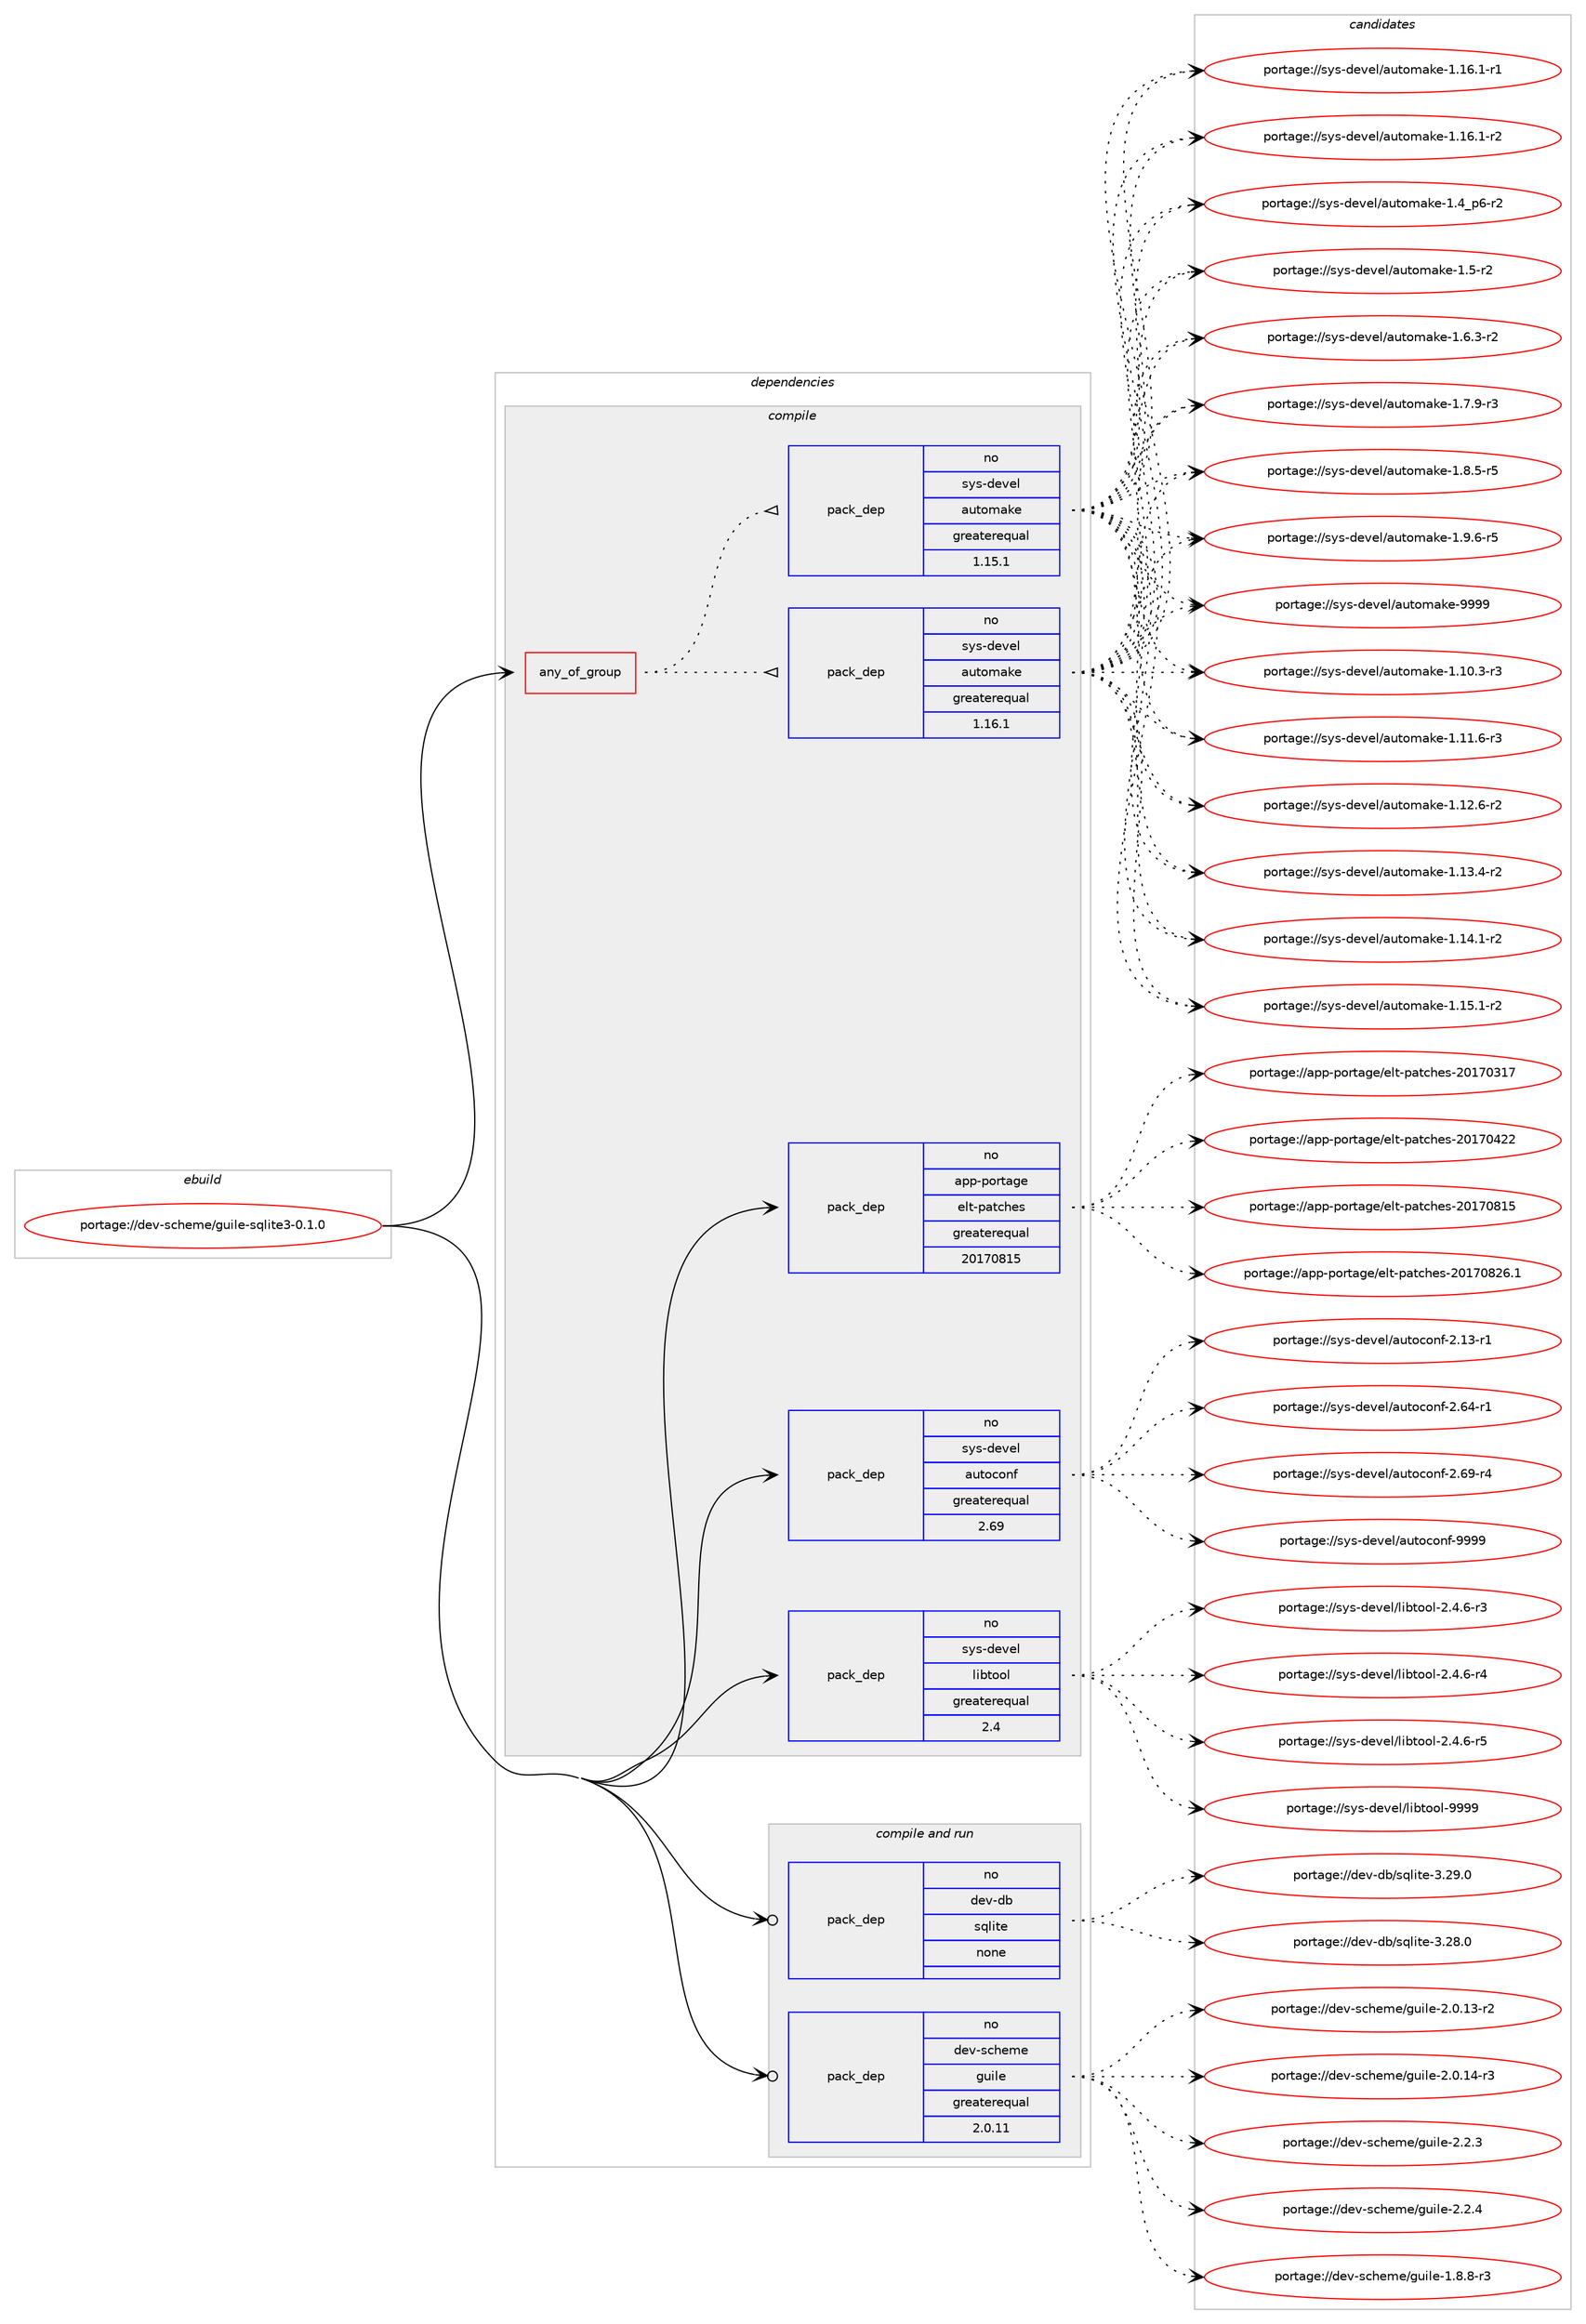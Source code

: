 digraph prolog {

# *************
# Graph options
# *************

newrank=true;
concentrate=true;
compound=true;
graph [rankdir=LR,fontname=Helvetica,fontsize=10,ranksep=1.5];#, ranksep=2.5, nodesep=0.2];
edge  [arrowhead=vee];
node  [fontname=Helvetica,fontsize=10];

# **********
# The ebuild
# **********

subgraph cluster_leftcol {
color=gray;
rank=same;
label=<<i>ebuild</i>>;
id [label="portage://dev-scheme/guile-sqlite3-0.1.0", color=red, width=4, href="../dev-scheme/guile-sqlite3-0.1.0.svg"];
}

# ****************
# The dependencies
# ****************

subgraph cluster_midcol {
color=gray;
label=<<i>dependencies</i>>;
subgraph cluster_compile {
fillcolor="#eeeeee";
style=filled;
label=<<i>compile</i>>;
subgraph any3504 {
dependency257064 [label=<<TABLE BORDER="0" CELLBORDER="1" CELLSPACING="0" CELLPADDING="4"><TR><TD CELLPADDING="10">any_of_group</TD></TR></TABLE>>, shape=none, color=red];subgraph pack183356 {
dependency257065 [label=<<TABLE BORDER="0" CELLBORDER="1" CELLSPACING="0" CELLPADDING="4" WIDTH="220"><TR><TD ROWSPAN="6" CELLPADDING="30">pack_dep</TD></TR><TR><TD WIDTH="110">no</TD></TR><TR><TD>sys-devel</TD></TR><TR><TD>automake</TD></TR><TR><TD>greaterequal</TD></TR><TR><TD>1.16.1</TD></TR></TABLE>>, shape=none, color=blue];
}
dependency257064:e -> dependency257065:w [weight=20,style="dotted",arrowhead="oinv"];
subgraph pack183357 {
dependency257066 [label=<<TABLE BORDER="0" CELLBORDER="1" CELLSPACING="0" CELLPADDING="4" WIDTH="220"><TR><TD ROWSPAN="6" CELLPADDING="30">pack_dep</TD></TR><TR><TD WIDTH="110">no</TD></TR><TR><TD>sys-devel</TD></TR><TR><TD>automake</TD></TR><TR><TD>greaterequal</TD></TR><TR><TD>1.15.1</TD></TR></TABLE>>, shape=none, color=blue];
}
dependency257064:e -> dependency257066:w [weight=20,style="dotted",arrowhead="oinv"];
}
id:e -> dependency257064:w [weight=20,style="solid",arrowhead="vee"];
subgraph pack183358 {
dependency257067 [label=<<TABLE BORDER="0" CELLBORDER="1" CELLSPACING="0" CELLPADDING="4" WIDTH="220"><TR><TD ROWSPAN="6" CELLPADDING="30">pack_dep</TD></TR><TR><TD WIDTH="110">no</TD></TR><TR><TD>app-portage</TD></TR><TR><TD>elt-patches</TD></TR><TR><TD>greaterequal</TD></TR><TR><TD>20170815</TD></TR></TABLE>>, shape=none, color=blue];
}
id:e -> dependency257067:w [weight=20,style="solid",arrowhead="vee"];
subgraph pack183359 {
dependency257068 [label=<<TABLE BORDER="0" CELLBORDER="1" CELLSPACING="0" CELLPADDING="4" WIDTH="220"><TR><TD ROWSPAN="6" CELLPADDING="30">pack_dep</TD></TR><TR><TD WIDTH="110">no</TD></TR><TR><TD>sys-devel</TD></TR><TR><TD>autoconf</TD></TR><TR><TD>greaterequal</TD></TR><TR><TD>2.69</TD></TR></TABLE>>, shape=none, color=blue];
}
id:e -> dependency257068:w [weight=20,style="solid",arrowhead="vee"];
subgraph pack183360 {
dependency257069 [label=<<TABLE BORDER="0" CELLBORDER="1" CELLSPACING="0" CELLPADDING="4" WIDTH="220"><TR><TD ROWSPAN="6" CELLPADDING="30">pack_dep</TD></TR><TR><TD WIDTH="110">no</TD></TR><TR><TD>sys-devel</TD></TR><TR><TD>libtool</TD></TR><TR><TD>greaterequal</TD></TR><TR><TD>2.4</TD></TR></TABLE>>, shape=none, color=blue];
}
id:e -> dependency257069:w [weight=20,style="solid",arrowhead="vee"];
}
subgraph cluster_compileandrun {
fillcolor="#eeeeee";
style=filled;
label=<<i>compile and run</i>>;
subgraph pack183361 {
dependency257070 [label=<<TABLE BORDER="0" CELLBORDER="1" CELLSPACING="0" CELLPADDING="4" WIDTH="220"><TR><TD ROWSPAN="6" CELLPADDING="30">pack_dep</TD></TR><TR><TD WIDTH="110">no</TD></TR><TR><TD>dev-db</TD></TR><TR><TD>sqlite</TD></TR><TR><TD>none</TD></TR><TR><TD></TD></TR></TABLE>>, shape=none, color=blue];
}
id:e -> dependency257070:w [weight=20,style="solid",arrowhead="odotvee"];
subgraph pack183362 {
dependency257071 [label=<<TABLE BORDER="0" CELLBORDER="1" CELLSPACING="0" CELLPADDING="4" WIDTH="220"><TR><TD ROWSPAN="6" CELLPADDING="30">pack_dep</TD></TR><TR><TD WIDTH="110">no</TD></TR><TR><TD>dev-scheme</TD></TR><TR><TD>guile</TD></TR><TR><TD>greaterequal</TD></TR><TR><TD>2.0.11</TD></TR></TABLE>>, shape=none, color=blue];
}
id:e -> dependency257071:w [weight=20,style="solid",arrowhead="odotvee"];
}
subgraph cluster_run {
fillcolor="#eeeeee";
style=filled;
label=<<i>run</i>>;
}
}

# **************
# The candidates
# **************

subgraph cluster_choices {
rank=same;
color=gray;
label=<<i>candidates</i>>;

subgraph choice183356 {
color=black;
nodesep=1;
choiceportage11512111545100101118101108479711711611110997107101454946494846514511451 [label="portage://sys-devel/automake-1.10.3-r3", color=red, width=4,href="../sys-devel/automake-1.10.3-r3.svg"];
choiceportage11512111545100101118101108479711711611110997107101454946494946544511451 [label="portage://sys-devel/automake-1.11.6-r3", color=red, width=4,href="../sys-devel/automake-1.11.6-r3.svg"];
choiceportage11512111545100101118101108479711711611110997107101454946495046544511450 [label="portage://sys-devel/automake-1.12.6-r2", color=red, width=4,href="../sys-devel/automake-1.12.6-r2.svg"];
choiceportage11512111545100101118101108479711711611110997107101454946495146524511450 [label="portage://sys-devel/automake-1.13.4-r2", color=red, width=4,href="../sys-devel/automake-1.13.4-r2.svg"];
choiceportage11512111545100101118101108479711711611110997107101454946495246494511450 [label="portage://sys-devel/automake-1.14.1-r2", color=red, width=4,href="../sys-devel/automake-1.14.1-r2.svg"];
choiceportage11512111545100101118101108479711711611110997107101454946495346494511450 [label="portage://sys-devel/automake-1.15.1-r2", color=red, width=4,href="../sys-devel/automake-1.15.1-r2.svg"];
choiceportage11512111545100101118101108479711711611110997107101454946495446494511449 [label="portage://sys-devel/automake-1.16.1-r1", color=red, width=4,href="../sys-devel/automake-1.16.1-r1.svg"];
choiceportage11512111545100101118101108479711711611110997107101454946495446494511450 [label="portage://sys-devel/automake-1.16.1-r2", color=red, width=4,href="../sys-devel/automake-1.16.1-r2.svg"];
choiceportage115121115451001011181011084797117116111109971071014549465295112544511450 [label="portage://sys-devel/automake-1.4_p6-r2", color=red, width=4,href="../sys-devel/automake-1.4_p6-r2.svg"];
choiceportage11512111545100101118101108479711711611110997107101454946534511450 [label="portage://sys-devel/automake-1.5-r2", color=red, width=4,href="../sys-devel/automake-1.5-r2.svg"];
choiceportage115121115451001011181011084797117116111109971071014549465446514511450 [label="portage://sys-devel/automake-1.6.3-r2", color=red, width=4,href="../sys-devel/automake-1.6.3-r2.svg"];
choiceportage115121115451001011181011084797117116111109971071014549465546574511451 [label="portage://sys-devel/automake-1.7.9-r3", color=red, width=4,href="../sys-devel/automake-1.7.9-r3.svg"];
choiceportage115121115451001011181011084797117116111109971071014549465646534511453 [label="portage://sys-devel/automake-1.8.5-r5", color=red, width=4,href="../sys-devel/automake-1.8.5-r5.svg"];
choiceportage115121115451001011181011084797117116111109971071014549465746544511453 [label="portage://sys-devel/automake-1.9.6-r5", color=red, width=4,href="../sys-devel/automake-1.9.6-r5.svg"];
choiceportage115121115451001011181011084797117116111109971071014557575757 [label="portage://sys-devel/automake-9999", color=red, width=4,href="../sys-devel/automake-9999.svg"];
dependency257065:e -> choiceportage11512111545100101118101108479711711611110997107101454946494846514511451:w [style=dotted,weight="100"];
dependency257065:e -> choiceportage11512111545100101118101108479711711611110997107101454946494946544511451:w [style=dotted,weight="100"];
dependency257065:e -> choiceportage11512111545100101118101108479711711611110997107101454946495046544511450:w [style=dotted,weight="100"];
dependency257065:e -> choiceportage11512111545100101118101108479711711611110997107101454946495146524511450:w [style=dotted,weight="100"];
dependency257065:e -> choiceportage11512111545100101118101108479711711611110997107101454946495246494511450:w [style=dotted,weight="100"];
dependency257065:e -> choiceportage11512111545100101118101108479711711611110997107101454946495346494511450:w [style=dotted,weight="100"];
dependency257065:e -> choiceportage11512111545100101118101108479711711611110997107101454946495446494511449:w [style=dotted,weight="100"];
dependency257065:e -> choiceportage11512111545100101118101108479711711611110997107101454946495446494511450:w [style=dotted,weight="100"];
dependency257065:e -> choiceportage115121115451001011181011084797117116111109971071014549465295112544511450:w [style=dotted,weight="100"];
dependency257065:e -> choiceportage11512111545100101118101108479711711611110997107101454946534511450:w [style=dotted,weight="100"];
dependency257065:e -> choiceportage115121115451001011181011084797117116111109971071014549465446514511450:w [style=dotted,weight="100"];
dependency257065:e -> choiceportage115121115451001011181011084797117116111109971071014549465546574511451:w [style=dotted,weight="100"];
dependency257065:e -> choiceportage115121115451001011181011084797117116111109971071014549465646534511453:w [style=dotted,weight="100"];
dependency257065:e -> choiceportage115121115451001011181011084797117116111109971071014549465746544511453:w [style=dotted,weight="100"];
dependency257065:e -> choiceportage115121115451001011181011084797117116111109971071014557575757:w [style=dotted,weight="100"];
}
subgraph choice183357 {
color=black;
nodesep=1;
choiceportage11512111545100101118101108479711711611110997107101454946494846514511451 [label="portage://sys-devel/automake-1.10.3-r3", color=red, width=4,href="../sys-devel/automake-1.10.3-r3.svg"];
choiceportage11512111545100101118101108479711711611110997107101454946494946544511451 [label="portage://sys-devel/automake-1.11.6-r3", color=red, width=4,href="../sys-devel/automake-1.11.6-r3.svg"];
choiceportage11512111545100101118101108479711711611110997107101454946495046544511450 [label="portage://sys-devel/automake-1.12.6-r2", color=red, width=4,href="../sys-devel/automake-1.12.6-r2.svg"];
choiceportage11512111545100101118101108479711711611110997107101454946495146524511450 [label="portage://sys-devel/automake-1.13.4-r2", color=red, width=4,href="../sys-devel/automake-1.13.4-r2.svg"];
choiceportage11512111545100101118101108479711711611110997107101454946495246494511450 [label="portage://sys-devel/automake-1.14.1-r2", color=red, width=4,href="../sys-devel/automake-1.14.1-r2.svg"];
choiceportage11512111545100101118101108479711711611110997107101454946495346494511450 [label="portage://sys-devel/automake-1.15.1-r2", color=red, width=4,href="../sys-devel/automake-1.15.1-r2.svg"];
choiceportage11512111545100101118101108479711711611110997107101454946495446494511449 [label="portage://sys-devel/automake-1.16.1-r1", color=red, width=4,href="../sys-devel/automake-1.16.1-r1.svg"];
choiceportage11512111545100101118101108479711711611110997107101454946495446494511450 [label="portage://sys-devel/automake-1.16.1-r2", color=red, width=4,href="../sys-devel/automake-1.16.1-r2.svg"];
choiceportage115121115451001011181011084797117116111109971071014549465295112544511450 [label="portage://sys-devel/automake-1.4_p6-r2", color=red, width=4,href="../sys-devel/automake-1.4_p6-r2.svg"];
choiceportage11512111545100101118101108479711711611110997107101454946534511450 [label="portage://sys-devel/automake-1.5-r2", color=red, width=4,href="../sys-devel/automake-1.5-r2.svg"];
choiceportage115121115451001011181011084797117116111109971071014549465446514511450 [label="portage://sys-devel/automake-1.6.3-r2", color=red, width=4,href="../sys-devel/automake-1.6.3-r2.svg"];
choiceportage115121115451001011181011084797117116111109971071014549465546574511451 [label="portage://sys-devel/automake-1.7.9-r3", color=red, width=4,href="../sys-devel/automake-1.7.9-r3.svg"];
choiceportage115121115451001011181011084797117116111109971071014549465646534511453 [label="portage://sys-devel/automake-1.8.5-r5", color=red, width=4,href="../sys-devel/automake-1.8.5-r5.svg"];
choiceportage115121115451001011181011084797117116111109971071014549465746544511453 [label="portage://sys-devel/automake-1.9.6-r5", color=red, width=4,href="../sys-devel/automake-1.9.6-r5.svg"];
choiceportage115121115451001011181011084797117116111109971071014557575757 [label="portage://sys-devel/automake-9999", color=red, width=4,href="../sys-devel/automake-9999.svg"];
dependency257066:e -> choiceportage11512111545100101118101108479711711611110997107101454946494846514511451:w [style=dotted,weight="100"];
dependency257066:e -> choiceportage11512111545100101118101108479711711611110997107101454946494946544511451:w [style=dotted,weight="100"];
dependency257066:e -> choiceportage11512111545100101118101108479711711611110997107101454946495046544511450:w [style=dotted,weight="100"];
dependency257066:e -> choiceportage11512111545100101118101108479711711611110997107101454946495146524511450:w [style=dotted,weight="100"];
dependency257066:e -> choiceportage11512111545100101118101108479711711611110997107101454946495246494511450:w [style=dotted,weight="100"];
dependency257066:e -> choiceportage11512111545100101118101108479711711611110997107101454946495346494511450:w [style=dotted,weight="100"];
dependency257066:e -> choiceportage11512111545100101118101108479711711611110997107101454946495446494511449:w [style=dotted,weight="100"];
dependency257066:e -> choiceportage11512111545100101118101108479711711611110997107101454946495446494511450:w [style=dotted,weight="100"];
dependency257066:e -> choiceportage115121115451001011181011084797117116111109971071014549465295112544511450:w [style=dotted,weight="100"];
dependency257066:e -> choiceportage11512111545100101118101108479711711611110997107101454946534511450:w [style=dotted,weight="100"];
dependency257066:e -> choiceportage115121115451001011181011084797117116111109971071014549465446514511450:w [style=dotted,weight="100"];
dependency257066:e -> choiceportage115121115451001011181011084797117116111109971071014549465546574511451:w [style=dotted,weight="100"];
dependency257066:e -> choiceportage115121115451001011181011084797117116111109971071014549465646534511453:w [style=dotted,weight="100"];
dependency257066:e -> choiceportage115121115451001011181011084797117116111109971071014549465746544511453:w [style=dotted,weight="100"];
dependency257066:e -> choiceportage115121115451001011181011084797117116111109971071014557575757:w [style=dotted,weight="100"];
}
subgraph choice183358 {
color=black;
nodesep=1;
choiceportage97112112451121111141169710310147101108116451129711699104101115455048495548514955 [label="portage://app-portage/elt-patches-20170317", color=red, width=4,href="../app-portage/elt-patches-20170317.svg"];
choiceportage97112112451121111141169710310147101108116451129711699104101115455048495548525050 [label="portage://app-portage/elt-patches-20170422", color=red, width=4,href="../app-portage/elt-patches-20170422.svg"];
choiceportage97112112451121111141169710310147101108116451129711699104101115455048495548564953 [label="portage://app-portage/elt-patches-20170815", color=red, width=4,href="../app-portage/elt-patches-20170815.svg"];
choiceportage971121124511211111411697103101471011081164511297116991041011154550484955485650544649 [label="portage://app-portage/elt-patches-20170826.1", color=red, width=4,href="../app-portage/elt-patches-20170826.1.svg"];
dependency257067:e -> choiceportage97112112451121111141169710310147101108116451129711699104101115455048495548514955:w [style=dotted,weight="100"];
dependency257067:e -> choiceportage97112112451121111141169710310147101108116451129711699104101115455048495548525050:w [style=dotted,weight="100"];
dependency257067:e -> choiceportage97112112451121111141169710310147101108116451129711699104101115455048495548564953:w [style=dotted,weight="100"];
dependency257067:e -> choiceportage971121124511211111411697103101471011081164511297116991041011154550484955485650544649:w [style=dotted,weight="100"];
}
subgraph choice183359 {
color=black;
nodesep=1;
choiceportage1151211154510010111810110847971171161119911111010245504649514511449 [label="portage://sys-devel/autoconf-2.13-r1", color=red, width=4,href="../sys-devel/autoconf-2.13-r1.svg"];
choiceportage1151211154510010111810110847971171161119911111010245504654524511449 [label="portage://sys-devel/autoconf-2.64-r1", color=red, width=4,href="../sys-devel/autoconf-2.64-r1.svg"];
choiceportage1151211154510010111810110847971171161119911111010245504654574511452 [label="portage://sys-devel/autoconf-2.69-r4", color=red, width=4,href="../sys-devel/autoconf-2.69-r4.svg"];
choiceportage115121115451001011181011084797117116111991111101024557575757 [label="portage://sys-devel/autoconf-9999", color=red, width=4,href="../sys-devel/autoconf-9999.svg"];
dependency257068:e -> choiceportage1151211154510010111810110847971171161119911111010245504649514511449:w [style=dotted,weight="100"];
dependency257068:e -> choiceportage1151211154510010111810110847971171161119911111010245504654524511449:w [style=dotted,weight="100"];
dependency257068:e -> choiceportage1151211154510010111810110847971171161119911111010245504654574511452:w [style=dotted,weight="100"];
dependency257068:e -> choiceportage115121115451001011181011084797117116111991111101024557575757:w [style=dotted,weight="100"];
}
subgraph choice183360 {
color=black;
nodesep=1;
choiceportage1151211154510010111810110847108105981161111111084550465246544511451 [label="portage://sys-devel/libtool-2.4.6-r3", color=red, width=4,href="../sys-devel/libtool-2.4.6-r3.svg"];
choiceportage1151211154510010111810110847108105981161111111084550465246544511452 [label="portage://sys-devel/libtool-2.4.6-r4", color=red, width=4,href="../sys-devel/libtool-2.4.6-r4.svg"];
choiceportage1151211154510010111810110847108105981161111111084550465246544511453 [label="portage://sys-devel/libtool-2.4.6-r5", color=red, width=4,href="../sys-devel/libtool-2.4.6-r5.svg"];
choiceportage1151211154510010111810110847108105981161111111084557575757 [label="portage://sys-devel/libtool-9999", color=red, width=4,href="../sys-devel/libtool-9999.svg"];
dependency257069:e -> choiceportage1151211154510010111810110847108105981161111111084550465246544511451:w [style=dotted,weight="100"];
dependency257069:e -> choiceportage1151211154510010111810110847108105981161111111084550465246544511452:w [style=dotted,weight="100"];
dependency257069:e -> choiceportage1151211154510010111810110847108105981161111111084550465246544511453:w [style=dotted,weight="100"];
dependency257069:e -> choiceportage1151211154510010111810110847108105981161111111084557575757:w [style=dotted,weight="100"];
}
subgraph choice183361 {
color=black;
nodesep=1;
choiceportage10010111845100984711511310810511610145514650564648 [label="portage://dev-db/sqlite-3.28.0", color=red, width=4,href="../dev-db/sqlite-3.28.0.svg"];
choiceportage10010111845100984711511310810511610145514650574648 [label="portage://dev-db/sqlite-3.29.0", color=red, width=4,href="../dev-db/sqlite-3.29.0.svg"];
dependency257070:e -> choiceportage10010111845100984711511310810511610145514650564648:w [style=dotted,weight="100"];
dependency257070:e -> choiceportage10010111845100984711511310810511610145514650574648:w [style=dotted,weight="100"];
}
subgraph choice183362 {
color=black;
nodesep=1;
choiceportage1001011184511599104101109101471031171051081014549465646564511451 [label="portage://dev-scheme/guile-1.8.8-r3", color=red, width=4,href="../dev-scheme/guile-1.8.8-r3.svg"];
choiceportage100101118451159910410110910147103117105108101455046484649514511450 [label="portage://dev-scheme/guile-2.0.13-r2", color=red, width=4,href="../dev-scheme/guile-2.0.13-r2.svg"];
choiceportage100101118451159910410110910147103117105108101455046484649524511451 [label="portage://dev-scheme/guile-2.0.14-r3", color=red, width=4,href="../dev-scheme/guile-2.0.14-r3.svg"];
choiceportage100101118451159910410110910147103117105108101455046504651 [label="portage://dev-scheme/guile-2.2.3", color=red, width=4,href="../dev-scheme/guile-2.2.3.svg"];
choiceportage100101118451159910410110910147103117105108101455046504652 [label="portage://dev-scheme/guile-2.2.4", color=red, width=4,href="../dev-scheme/guile-2.2.4.svg"];
dependency257071:e -> choiceportage1001011184511599104101109101471031171051081014549465646564511451:w [style=dotted,weight="100"];
dependency257071:e -> choiceportage100101118451159910410110910147103117105108101455046484649514511450:w [style=dotted,weight="100"];
dependency257071:e -> choiceportage100101118451159910410110910147103117105108101455046484649524511451:w [style=dotted,weight="100"];
dependency257071:e -> choiceportage100101118451159910410110910147103117105108101455046504651:w [style=dotted,weight="100"];
dependency257071:e -> choiceportage100101118451159910410110910147103117105108101455046504652:w [style=dotted,weight="100"];
}
}

}

